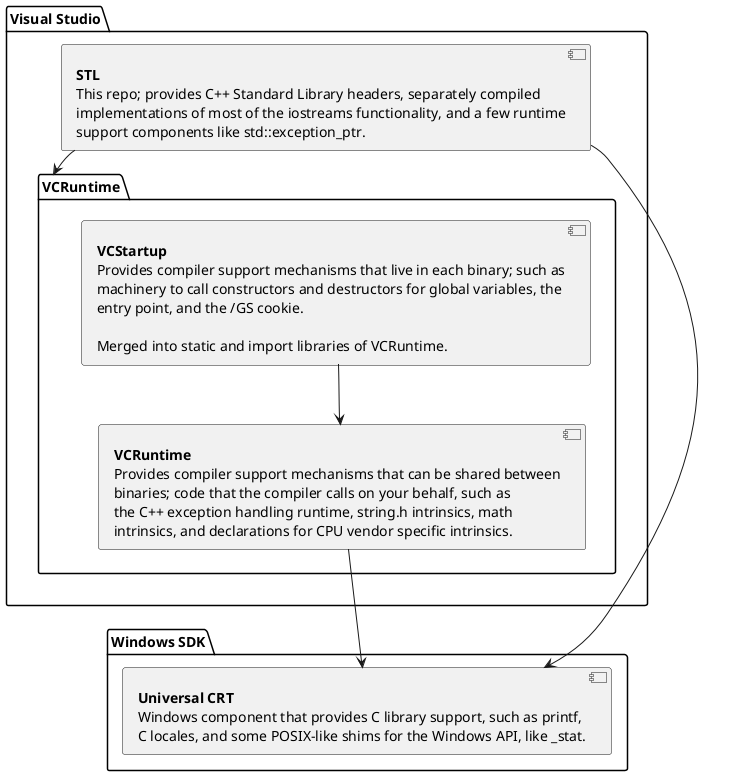 ' Copyright (c) Microsoft Corporation.
'
' SPDX-License-Identifier: Apache-2.0 WITH LLVM-exception

@startuml MSVC Library Block Diagram

package "Visual Studio" {

    component STL [
        <b>STL</b>
        This repo; provides C++ Standard Library headers, separately compiled
        implementations of most of the iostreams functionality, and a few runtime
        support components like std::exception_ptr.
    ]

    package VCRuntime as VCRuntimePackage {
        component VCStartup [
        <b>VCStartup</b>
        Provides compiler support mechanisms that live in each binary; such as
        machinery to call constructors and destructors for global variables, the
        entry point, and the /GS cookie.

        Merged into static and import libraries of VCRuntime.
        ]

        component VCRuntime [
        <b>VCRuntime</b>
        Provides compiler support mechanisms that can be shared between
        binaries; code that the compiler calls on your behalf, such as
        the C++ exception handling runtime, string.h intrinsics, math
        intrinsics, and declarations for CPU vendor specific intrinsics.
        ]

        [VCStartup] --> [VCRuntime]
    }
}

package "Windows SDK" {
    component UCRT [
        <b>Universal CRT</b>
        Windows component that provides C library support, such as printf,
        C locales, and some POSIX-like shims for the Windows API, like _stat.
    ]
}

STL --> UCRT
STL --> VCRuntimePackage
VCRuntime --> UCRT

@enduml

